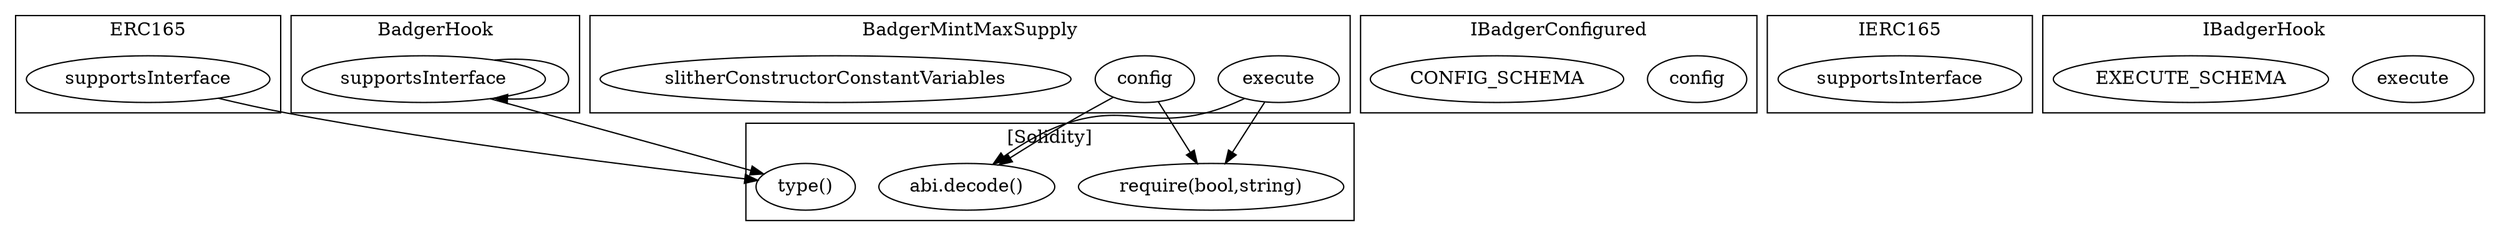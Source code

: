 strict digraph {
subgraph cluster_2786_ERC165 {
label = "ERC165"
"2786_supportsInterface" [label="supportsInterface"]
}subgraph cluster_6086_IBadgerConfigured {
label = "IBadgerConfigured"
"6086_config" [label="config"]
"6086_CONFIG_SCHEMA" [label="CONFIG_SCHEMA"]
}subgraph cluster_2798_IERC165 {
label = "IERC165"
"2798_supportsInterface" [label="supportsInterface"]
}subgraph cluster_4601_BadgerHook {
label = "BadgerHook"
"4601_supportsInterface" [label="supportsInterface"]
"4601_supportsInterface" -> "4601_supportsInterface"
}subgraph cluster_6106_IBadgerHook {
label = "IBadgerHook"
"6106_execute" [label="execute"]
"6106_EXECUTE_SCHEMA" [label="EXECUTE_SCHEMA"]
}subgraph cluster_5406_BadgerMintMaxSupply {
label = "BadgerMintMaxSupply"
"5406_execute" [label="execute"]
"5406_config" [label="config"]
"5406_slitherConstructorConstantVariables" [label="slitherConstructorConstantVariables"]
}subgraph cluster_solidity {
label = "[Solidity]"
"abi.decode()" 
"type()" 
"require(bool,string)" 
"2786_supportsInterface" -> "type()"
"4601_supportsInterface" -> "type()"
"5406_config" -> "require(bool,string)"
"5406_execute" -> "require(bool,string)"
"5406_execute" -> "abi.decode()"
"5406_config" -> "abi.decode()"
}
}